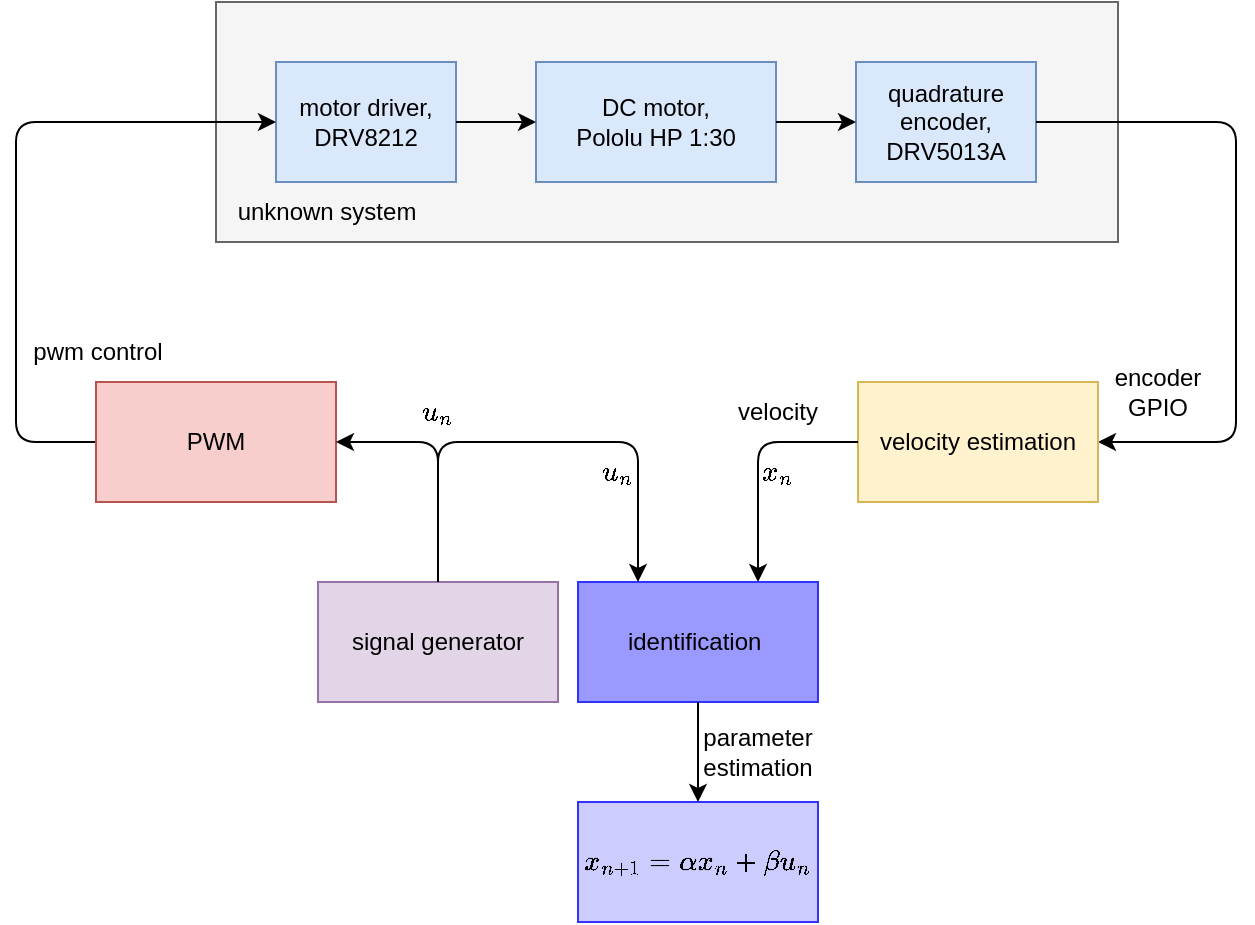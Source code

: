 <mxfile version="22.1.16" type="device">
  <diagram id="PP_hnNspmQAJsI4-Lgk6" name="1st_order_identification">
    <mxGraphModel dx="894" dy="718" grid="1" gridSize="10" guides="1" tooltips="1" connect="1" arrows="1" fold="1" page="1" pageScale="1" pageWidth="827" pageHeight="1169" math="1" shadow="0">
      <root>
        <mxCell id="0" />
        <mxCell id="1" parent="0" />
        <mxCell id="WaYUOioYePAKmZLtHuc4-8" value="" style="rounded=0;whiteSpace=wrap;html=1;fillColor=#f5f5f5;fontColor=#333333;strokeColor=#666666;" parent="1" vertex="1">
          <mxGeometry x="209" y="80" width="451" height="120" as="geometry" />
        </mxCell>
        <mxCell id="b8fBAz5yFOyV4ggHpJHB-1" value="DC motor,&lt;br&gt;Pololu HP 1:30" style="rounded=0;whiteSpace=wrap;html=1;fillColor=#dae8fc;strokeColor=#6c8ebf;" parent="1" vertex="1">
          <mxGeometry x="369" y="110" width="120" height="60" as="geometry" />
        </mxCell>
        <mxCell id="b8fBAz5yFOyV4ggHpJHB-2" value="quadrature &lt;br&gt;encoder,&lt;br&gt;DRV5013A" style="rounded=0;whiteSpace=wrap;html=1;fillColor=#dae8fc;strokeColor=#6c8ebf;" parent="1" vertex="1">
          <mxGeometry x="529" y="110" width="90" height="60" as="geometry" />
        </mxCell>
        <mxCell id="b8fBAz5yFOyV4ggHpJHB-3" value="motor driver,&lt;br&gt;DRV8212" style="rounded=0;whiteSpace=wrap;html=1;fillColor=#dae8fc;strokeColor=#6c8ebf;" parent="1" vertex="1">
          <mxGeometry x="239" y="110" width="90" height="60" as="geometry" />
        </mxCell>
        <mxCell id="b8fBAz5yFOyV4ggHpJHB-4" value="" style="endArrow=classic;html=1;rounded=0;exitX=1;exitY=0.5;exitDx=0;exitDy=0;entryX=0;entryY=0.5;entryDx=0;entryDy=0;" parent="1" source="b8fBAz5yFOyV4ggHpJHB-3" target="b8fBAz5yFOyV4ggHpJHB-1" edge="1">
          <mxGeometry width="50" height="50" relative="1" as="geometry">
            <mxPoint x="429" y="50" as="sourcePoint" />
            <mxPoint x="479" as="targetPoint" />
          </mxGeometry>
        </mxCell>
        <mxCell id="b8fBAz5yFOyV4ggHpJHB-5" value="" style="endArrow=classic;html=1;rounded=0;exitX=1;exitY=0.5;exitDx=0;exitDy=0;entryX=0;entryY=0.5;entryDx=0;entryDy=0;" parent="1" source="b8fBAz5yFOyV4ggHpJHB-1" target="b8fBAz5yFOyV4ggHpJHB-2" edge="1">
          <mxGeometry width="50" height="50" relative="1" as="geometry">
            <mxPoint x="509" y="30" as="sourcePoint" />
            <mxPoint x="559" y="-20" as="targetPoint" />
          </mxGeometry>
        </mxCell>
        <mxCell id="b8fBAz5yFOyV4ggHpJHB-7" value="" style="endArrow=classic;html=1;rounded=1;entryX=0;entryY=0.5;entryDx=0;entryDy=0;exitX=0;exitY=0.5;exitDx=0;exitDy=0;curved=0;" parent="1" source="b8fBAz5yFOyV4ggHpJHB-13" target="b8fBAz5yFOyV4ggHpJHB-3" edge="1">
          <mxGeometry width="50" height="50" relative="1" as="geometry">
            <mxPoint x="9" y="200" as="sourcePoint" />
            <mxPoint x="59" y="150" as="targetPoint" />
            <Array as="points">
              <mxPoint x="109" y="300" />
              <mxPoint x="109" y="140" />
            </Array>
          </mxGeometry>
        </mxCell>
        <mxCell id="b8fBAz5yFOyV4ggHpJHB-8" value="$$u_n$$" style="text;html=1;strokeColor=none;fillColor=none;align=center;verticalAlign=middle;whiteSpace=wrap;rounded=0;" parent="1" vertex="1">
          <mxGeometry x="290" y="270" width="60" height="30" as="geometry" />
        </mxCell>
        <mxCell id="b8fBAz5yFOyV4ggHpJHB-9" value="" style="endArrow=classic;html=1;rounded=1;exitX=1;exitY=0.5;exitDx=0;exitDy=0;entryX=1;entryY=0.5;entryDx=0;entryDy=0;curved=0;" parent="1" source="b8fBAz5yFOyV4ggHpJHB-2" target="b8fBAz5yFOyV4ggHpJHB-15" edge="1">
          <mxGeometry width="50" height="50" relative="1" as="geometry">
            <mxPoint x="649" y="100" as="sourcePoint" />
            <mxPoint x="699" y="50" as="targetPoint" />
            <Array as="points">
              <mxPoint x="719" y="140" />
              <mxPoint x="719" y="180" />
              <mxPoint x="719" y="300" />
            </Array>
          </mxGeometry>
        </mxCell>
        <mxCell id="b8fBAz5yFOyV4ggHpJHB-10" value="$$x_n$$" style="text;html=1;strokeColor=none;fillColor=none;align=center;verticalAlign=middle;whiteSpace=wrap;rounded=0;" parent="1" vertex="1">
          <mxGeometry x="460" y="300" width="60" height="30" as="geometry" />
        </mxCell>
        <mxCell id="b8fBAz5yFOyV4ggHpJHB-11" value="velocity" style="text;html=1;strokeColor=none;fillColor=none;align=center;verticalAlign=middle;whiteSpace=wrap;rounded=0;" parent="1" vertex="1">
          <mxGeometry x="460" y="270" width="60" height="30" as="geometry" />
        </mxCell>
        <mxCell id="b8fBAz5yFOyV4ggHpJHB-12" value="pwm control" style="text;html=1;strokeColor=none;fillColor=none;align=center;verticalAlign=middle;whiteSpace=wrap;rounded=0;" parent="1" vertex="1">
          <mxGeometry x="110" y="240" width="80" height="30" as="geometry" />
        </mxCell>
        <mxCell id="b8fBAz5yFOyV4ggHpJHB-13" value="PWM" style="rounded=0;whiteSpace=wrap;html=1;fillColor=#f8cecc;strokeColor=#b85450;" parent="1" vertex="1">
          <mxGeometry x="149" y="270" width="120" height="60" as="geometry" />
        </mxCell>
        <mxCell id="b8fBAz5yFOyV4ggHpJHB-14" value="" style="endArrow=classic;html=1;rounded=1;entryX=1;entryY=0.5;entryDx=0;entryDy=0;exitX=0.5;exitY=0;exitDx=0;exitDy=0;curved=0;" parent="1" source="WaYUOioYePAKmZLtHuc4-1" target="b8fBAz5yFOyV4ggHpJHB-13" edge="1">
          <mxGeometry width="50" height="50" relative="1" as="geometry">
            <mxPoint x="349" y="300.0" as="sourcePoint" />
            <mxPoint x="329" y="310" as="targetPoint" />
            <Array as="points">
              <mxPoint x="320" y="300" />
            </Array>
          </mxGeometry>
        </mxCell>
        <mxCell id="b8fBAz5yFOyV4ggHpJHB-15" value="velocity estimation" style="rounded=0;whiteSpace=wrap;html=1;fillColor=#fff2cc;strokeColor=#d6b656;" parent="1" vertex="1">
          <mxGeometry x="530" y="270" width="120" height="60" as="geometry" />
        </mxCell>
        <mxCell id="b8fBAz5yFOyV4ggHpJHB-16" value="encoder GPIO" style="text;html=1;strokeColor=none;fillColor=none;align=center;verticalAlign=middle;whiteSpace=wrap;rounded=0;" parent="1" vertex="1">
          <mxGeometry x="650" y="260" width="60" height="30" as="geometry" />
        </mxCell>
        <mxCell id="b8fBAz5yFOyV4ggHpJHB-17" value="" style="endArrow=classic;html=1;rounded=1;entryX=0.75;entryY=0;entryDx=0;entryDy=0;exitX=0;exitY=0.5;exitDx=0;exitDy=0;curved=0;" parent="1" source="b8fBAz5yFOyV4ggHpJHB-15" target="WaYUOioYePAKmZLtHuc4-3" edge="1">
          <mxGeometry width="50" height="50" relative="1" as="geometry">
            <mxPoint x="480" y="390" as="sourcePoint" />
            <mxPoint x="450" y="300.0" as="targetPoint" />
            <Array as="points">
              <mxPoint x="480" y="300" />
            </Array>
          </mxGeometry>
        </mxCell>
        <mxCell id="WaYUOioYePAKmZLtHuc4-1" value="signal generator" style="rounded=0;whiteSpace=wrap;html=1;fillColor=#e1d5e7;strokeColor=#9673a6;" parent="1" vertex="1">
          <mxGeometry x="260" y="370" width="120" height="60" as="geometry" />
        </mxCell>
        <mxCell id="WaYUOioYePAKmZLtHuc4-3" value="identification&amp;nbsp;" style="rounded=0;whiteSpace=wrap;html=1;strokeColor=#3333FF;fillColor=#9999FF;" parent="1" vertex="1">
          <mxGeometry x="390" y="370" width="120" height="60" as="geometry" />
        </mxCell>
        <mxCell id="WaYUOioYePAKmZLtHuc4-4" value="" style="endArrow=classic;html=1;rounded=1;entryX=0.25;entryY=0;entryDx=0;entryDy=0;exitX=0.5;exitY=0;exitDx=0;exitDy=0;curved=0;" parent="1" source="WaYUOioYePAKmZLtHuc4-1" target="WaYUOioYePAKmZLtHuc4-3" edge="1">
          <mxGeometry width="50" height="50" relative="1" as="geometry">
            <mxPoint x="380" y="310" as="sourcePoint" />
            <mxPoint x="430" y="260" as="targetPoint" />
            <Array as="points">
              <mxPoint x="320" y="300" />
              <mxPoint x="420" y="300" />
            </Array>
          </mxGeometry>
        </mxCell>
        <mxCell id="WaYUOioYePAKmZLtHuc4-5" value="$$x_{n+1} = \alpha x_n + \beta u_n$$" style="rounded=0;whiteSpace=wrap;html=1;strokeColor=#3333FF;fillColor=#CCCCFF;" parent="1" vertex="1">
          <mxGeometry x="390" y="480" width="120" height="60" as="geometry" />
        </mxCell>
        <mxCell id="WaYUOioYePAKmZLtHuc4-6" value="" style="endArrow=classic;html=1;rounded=0;entryX=0.5;entryY=0;entryDx=0;entryDy=0;exitX=0.5;exitY=1;exitDx=0;exitDy=0;" parent="1" source="WaYUOioYePAKmZLtHuc4-3" target="WaYUOioYePAKmZLtHuc4-5" edge="1">
          <mxGeometry width="50" height="50" relative="1" as="geometry">
            <mxPoint x="260" y="550" as="sourcePoint" />
            <mxPoint x="310" y="500" as="targetPoint" />
          </mxGeometry>
        </mxCell>
        <mxCell id="WaYUOioYePAKmZLtHuc4-7" value="parameter estimation" style="text;html=1;strokeColor=none;fillColor=none;align=center;verticalAlign=middle;whiteSpace=wrap;rounded=0;" parent="1" vertex="1">
          <mxGeometry x="450" y="440" width="60" height="30" as="geometry" />
        </mxCell>
        <mxCell id="WaYUOioYePAKmZLtHuc4-9" value="unknown system" style="text;html=1;strokeColor=none;fillColor=none;align=center;verticalAlign=middle;whiteSpace=wrap;rounded=0;" parent="1" vertex="1">
          <mxGeometry x="209" y="170" width="111" height="30" as="geometry" />
        </mxCell>
        <mxCell id="WaYUOioYePAKmZLtHuc4-10" value="$$u_n$$" style="text;html=1;strokeColor=none;fillColor=none;align=center;verticalAlign=middle;whiteSpace=wrap;rounded=0;" parent="1" vertex="1">
          <mxGeometry x="380" y="300" width="60" height="30" as="geometry" />
        </mxCell>
      </root>
    </mxGraphModel>
  </diagram>
</mxfile>

